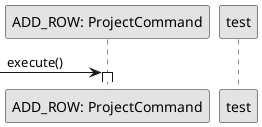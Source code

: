 @startuml

skinparam monochrome true
skinparam shadowing false
skinparam genericDisplay old
skinparam classAttributeIconSize 0
hide circle

participant "ADD_ROW: ProjectCommand" as addCommand
participant "test" as row

[-> addCommand : execute()
activate addCommand



@enduml